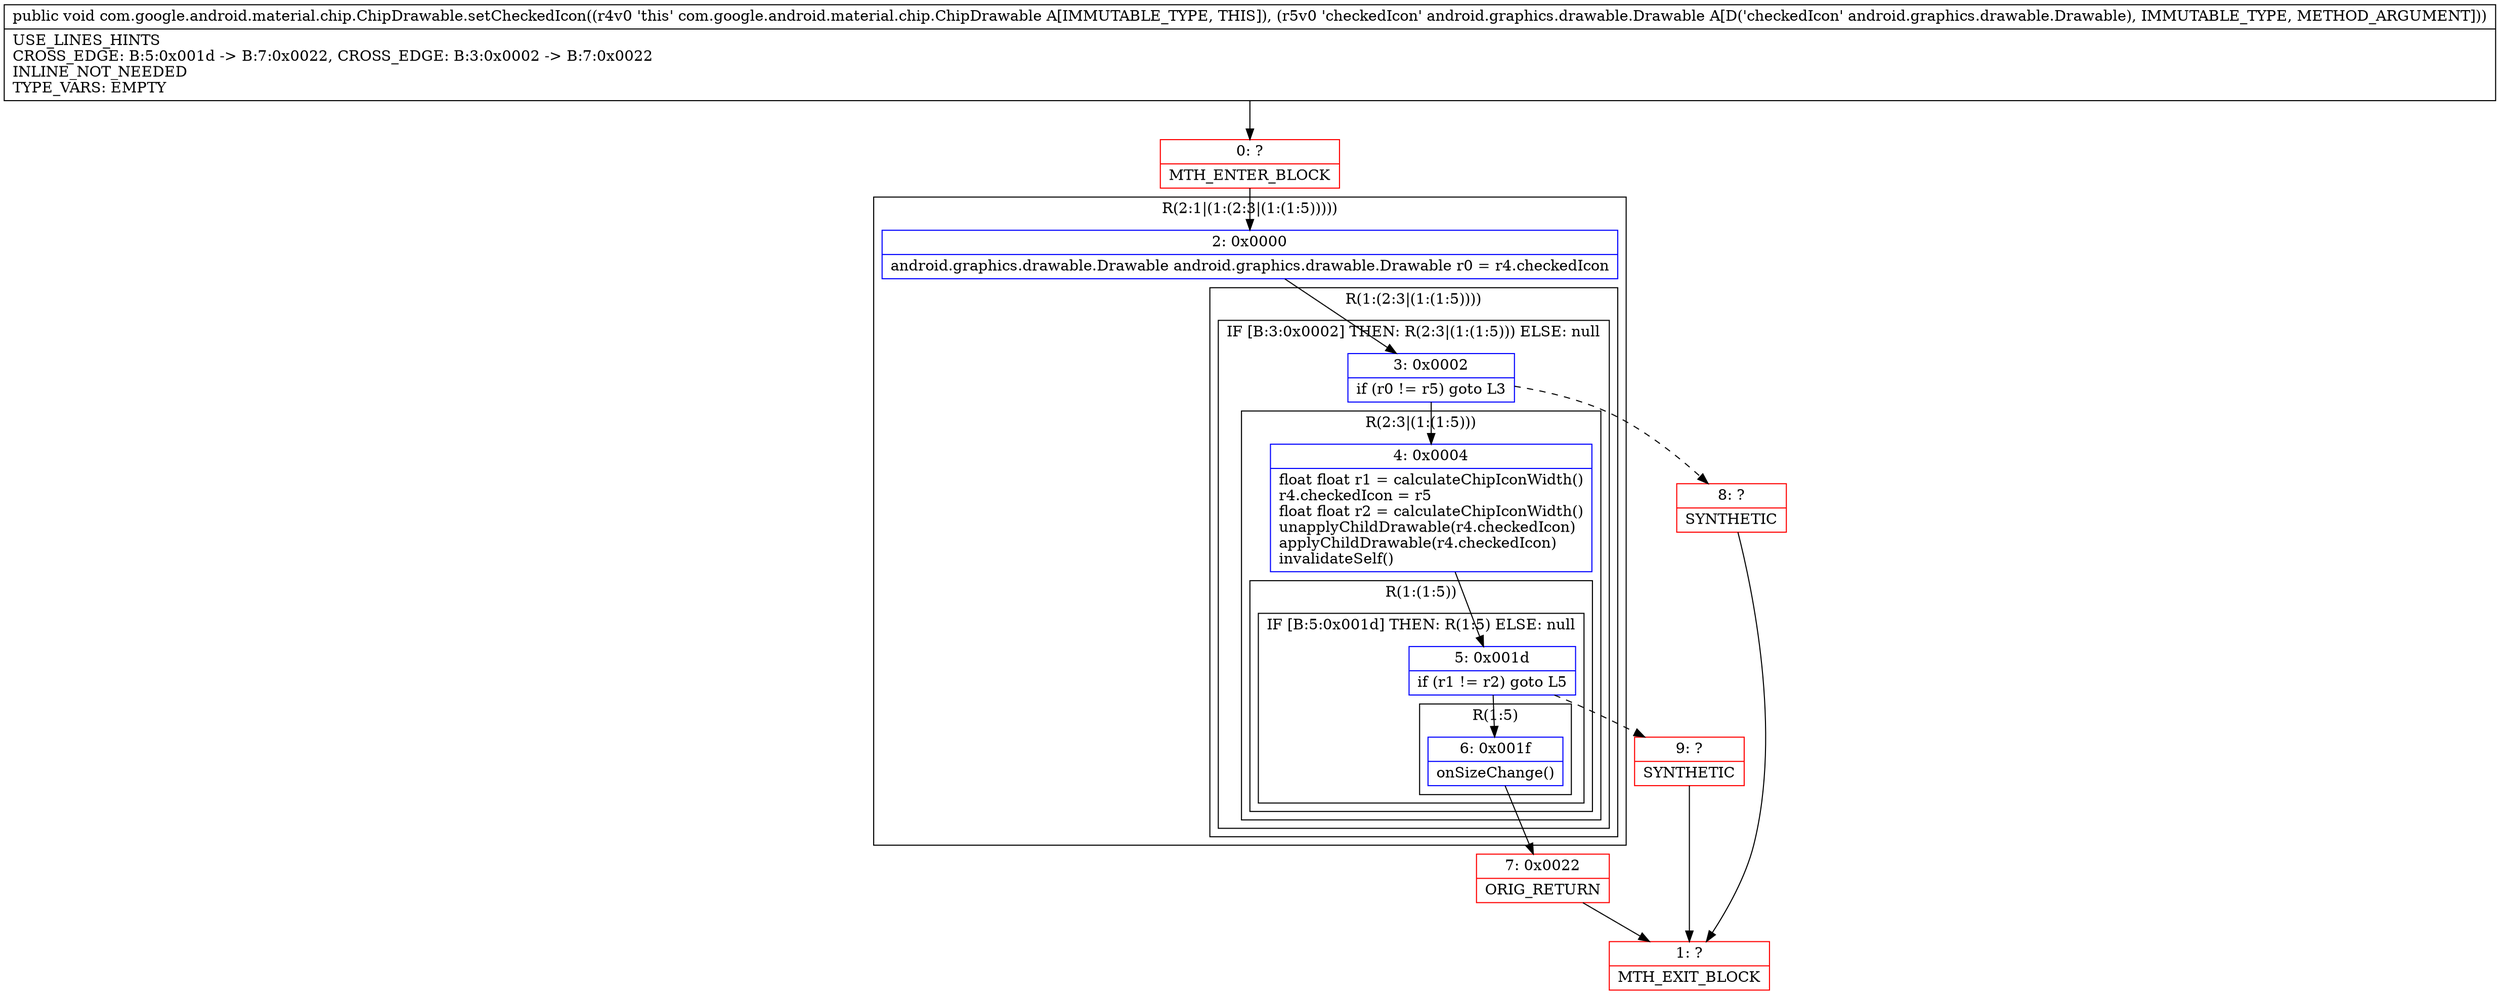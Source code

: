 digraph "CFG forcom.google.android.material.chip.ChipDrawable.setCheckedIcon(Landroid\/graphics\/drawable\/Drawable;)V" {
subgraph cluster_Region_1516107110 {
label = "R(2:1|(1:(2:3|(1:(1:5)))))";
node [shape=record,color=blue];
Node_2 [shape=record,label="{2\:\ 0x0000|android.graphics.drawable.Drawable android.graphics.drawable.Drawable r0 = r4.checkedIcon\l}"];
subgraph cluster_Region_1680742122 {
label = "R(1:(2:3|(1:(1:5))))";
node [shape=record,color=blue];
subgraph cluster_IfRegion_1840813220 {
label = "IF [B:3:0x0002] THEN: R(2:3|(1:(1:5))) ELSE: null";
node [shape=record,color=blue];
Node_3 [shape=record,label="{3\:\ 0x0002|if (r0 != r5) goto L3\l}"];
subgraph cluster_Region_872315194 {
label = "R(2:3|(1:(1:5)))";
node [shape=record,color=blue];
Node_4 [shape=record,label="{4\:\ 0x0004|float float r1 = calculateChipIconWidth()\lr4.checkedIcon = r5\lfloat float r2 = calculateChipIconWidth()\lunapplyChildDrawable(r4.checkedIcon)\lapplyChildDrawable(r4.checkedIcon)\linvalidateSelf()\l}"];
subgraph cluster_Region_1441623905 {
label = "R(1:(1:5))";
node [shape=record,color=blue];
subgraph cluster_IfRegion_1063393845 {
label = "IF [B:5:0x001d] THEN: R(1:5) ELSE: null";
node [shape=record,color=blue];
Node_5 [shape=record,label="{5\:\ 0x001d|if (r1 != r2) goto L5\l}"];
subgraph cluster_Region_673600720 {
label = "R(1:5)";
node [shape=record,color=blue];
Node_6 [shape=record,label="{6\:\ 0x001f|onSizeChange()\l}"];
}
}
}
}
}
}
}
Node_0 [shape=record,color=red,label="{0\:\ ?|MTH_ENTER_BLOCK\l}"];
Node_7 [shape=record,color=red,label="{7\:\ 0x0022|ORIG_RETURN\l}"];
Node_1 [shape=record,color=red,label="{1\:\ ?|MTH_EXIT_BLOCK\l}"];
Node_9 [shape=record,color=red,label="{9\:\ ?|SYNTHETIC\l}"];
Node_8 [shape=record,color=red,label="{8\:\ ?|SYNTHETIC\l}"];
MethodNode[shape=record,label="{public void com.google.android.material.chip.ChipDrawable.setCheckedIcon((r4v0 'this' com.google.android.material.chip.ChipDrawable A[IMMUTABLE_TYPE, THIS]), (r5v0 'checkedIcon' android.graphics.drawable.Drawable A[D('checkedIcon' android.graphics.drawable.Drawable), IMMUTABLE_TYPE, METHOD_ARGUMENT]))  | USE_LINES_HINTS\lCROSS_EDGE: B:5:0x001d \-\> B:7:0x0022, CROSS_EDGE: B:3:0x0002 \-\> B:7:0x0022\lINLINE_NOT_NEEDED\lTYPE_VARS: EMPTY\l}"];
MethodNode -> Node_0;Node_2 -> Node_3;
Node_3 -> Node_4;
Node_3 -> Node_8[style=dashed];
Node_4 -> Node_5;
Node_5 -> Node_6;
Node_5 -> Node_9[style=dashed];
Node_6 -> Node_7;
Node_0 -> Node_2;
Node_7 -> Node_1;
Node_9 -> Node_1;
Node_8 -> Node_1;
}

